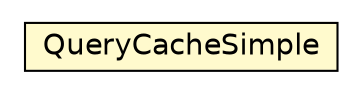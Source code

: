 #!/usr/local/bin/dot
#
# Class diagram 
# Generated by UMLGraph version 5.1 (http://www.umlgraph.org/)
#

digraph G {
	edge [fontname="Helvetica",fontsize=10,labelfontname="Helvetica",labelfontsize=10];
	node [fontname="Helvetica",fontsize=10,shape=plaintext];
	nodesep=0.25;
	ranksep=0.5;
	// jason.asSemantics.QueryCacheSimple
	c7595 [label=<<table title="jason.asSemantics.QueryCacheSimple" border="0" cellborder="1" cellspacing="0" cellpadding="2" port="p" bgcolor="lemonChiffon" href="./QueryCacheSimple.html">
		<tr><td><table border="0" cellspacing="0" cellpadding="1">
<tr><td align="center" balign="center"> QueryCacheSimple </td></tr>
		</table></td></tr>
		</table>>, fontname="Helvetica", fontcolor="black", fontsize=14.0];
}

